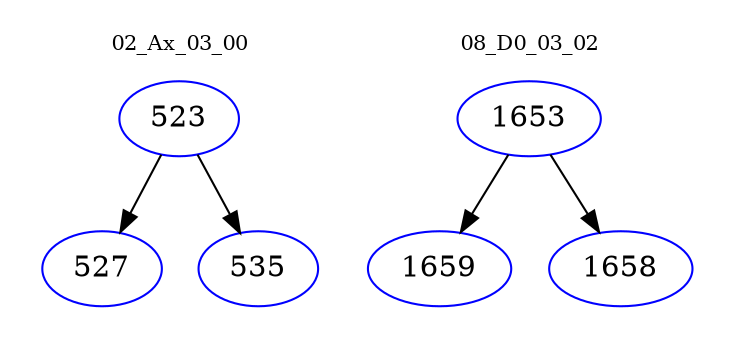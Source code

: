 digraph{
subgraph cluster_0 {
color = white
label = "02_Ax_03_00";
fontsize=10;
T0_523 [label="523", color="blue"]
T0_523 -> T0_527 [color="black"]
T0_527 [label="527", color="blue"]
T0_523 -> T0_535 [color="black"]
T0_535 [label="535", color="blue"]
}
subgraph cluster_1 {
color = white
label = "08_D0_03_02";
fontsize=10;
T1_1653 [label="1653", color="blue"]
T1_1653 -> T1_1659 [color="black"]
T1_1659 [label="1659", color="blue"]
T1_1653 -> T1_1658 [color="black"]
T1_1658 [label="1658", color="blue"]
}
}
